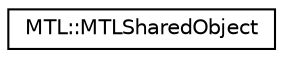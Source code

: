 digraph "Graphical Class Hierarchy"
{
 // LATEX_PDF_SIZE
  edge [fontname="Helvetica",fontsize="10",labelfontname="Helvetica",labelfontsize="10"];
  node [fontname="Helvetica",fontsize="10",shape=record];
  rankdir="LR";
  Node0 [label="MTL::MTLSharedObject",height=0.2,width=0.4,color="black", fillcolor="white", style="filled",URL="$d7/d61/classMTL_1_1MTLSharedObject.html",tooltip="Class that implements a shared object."];
}
